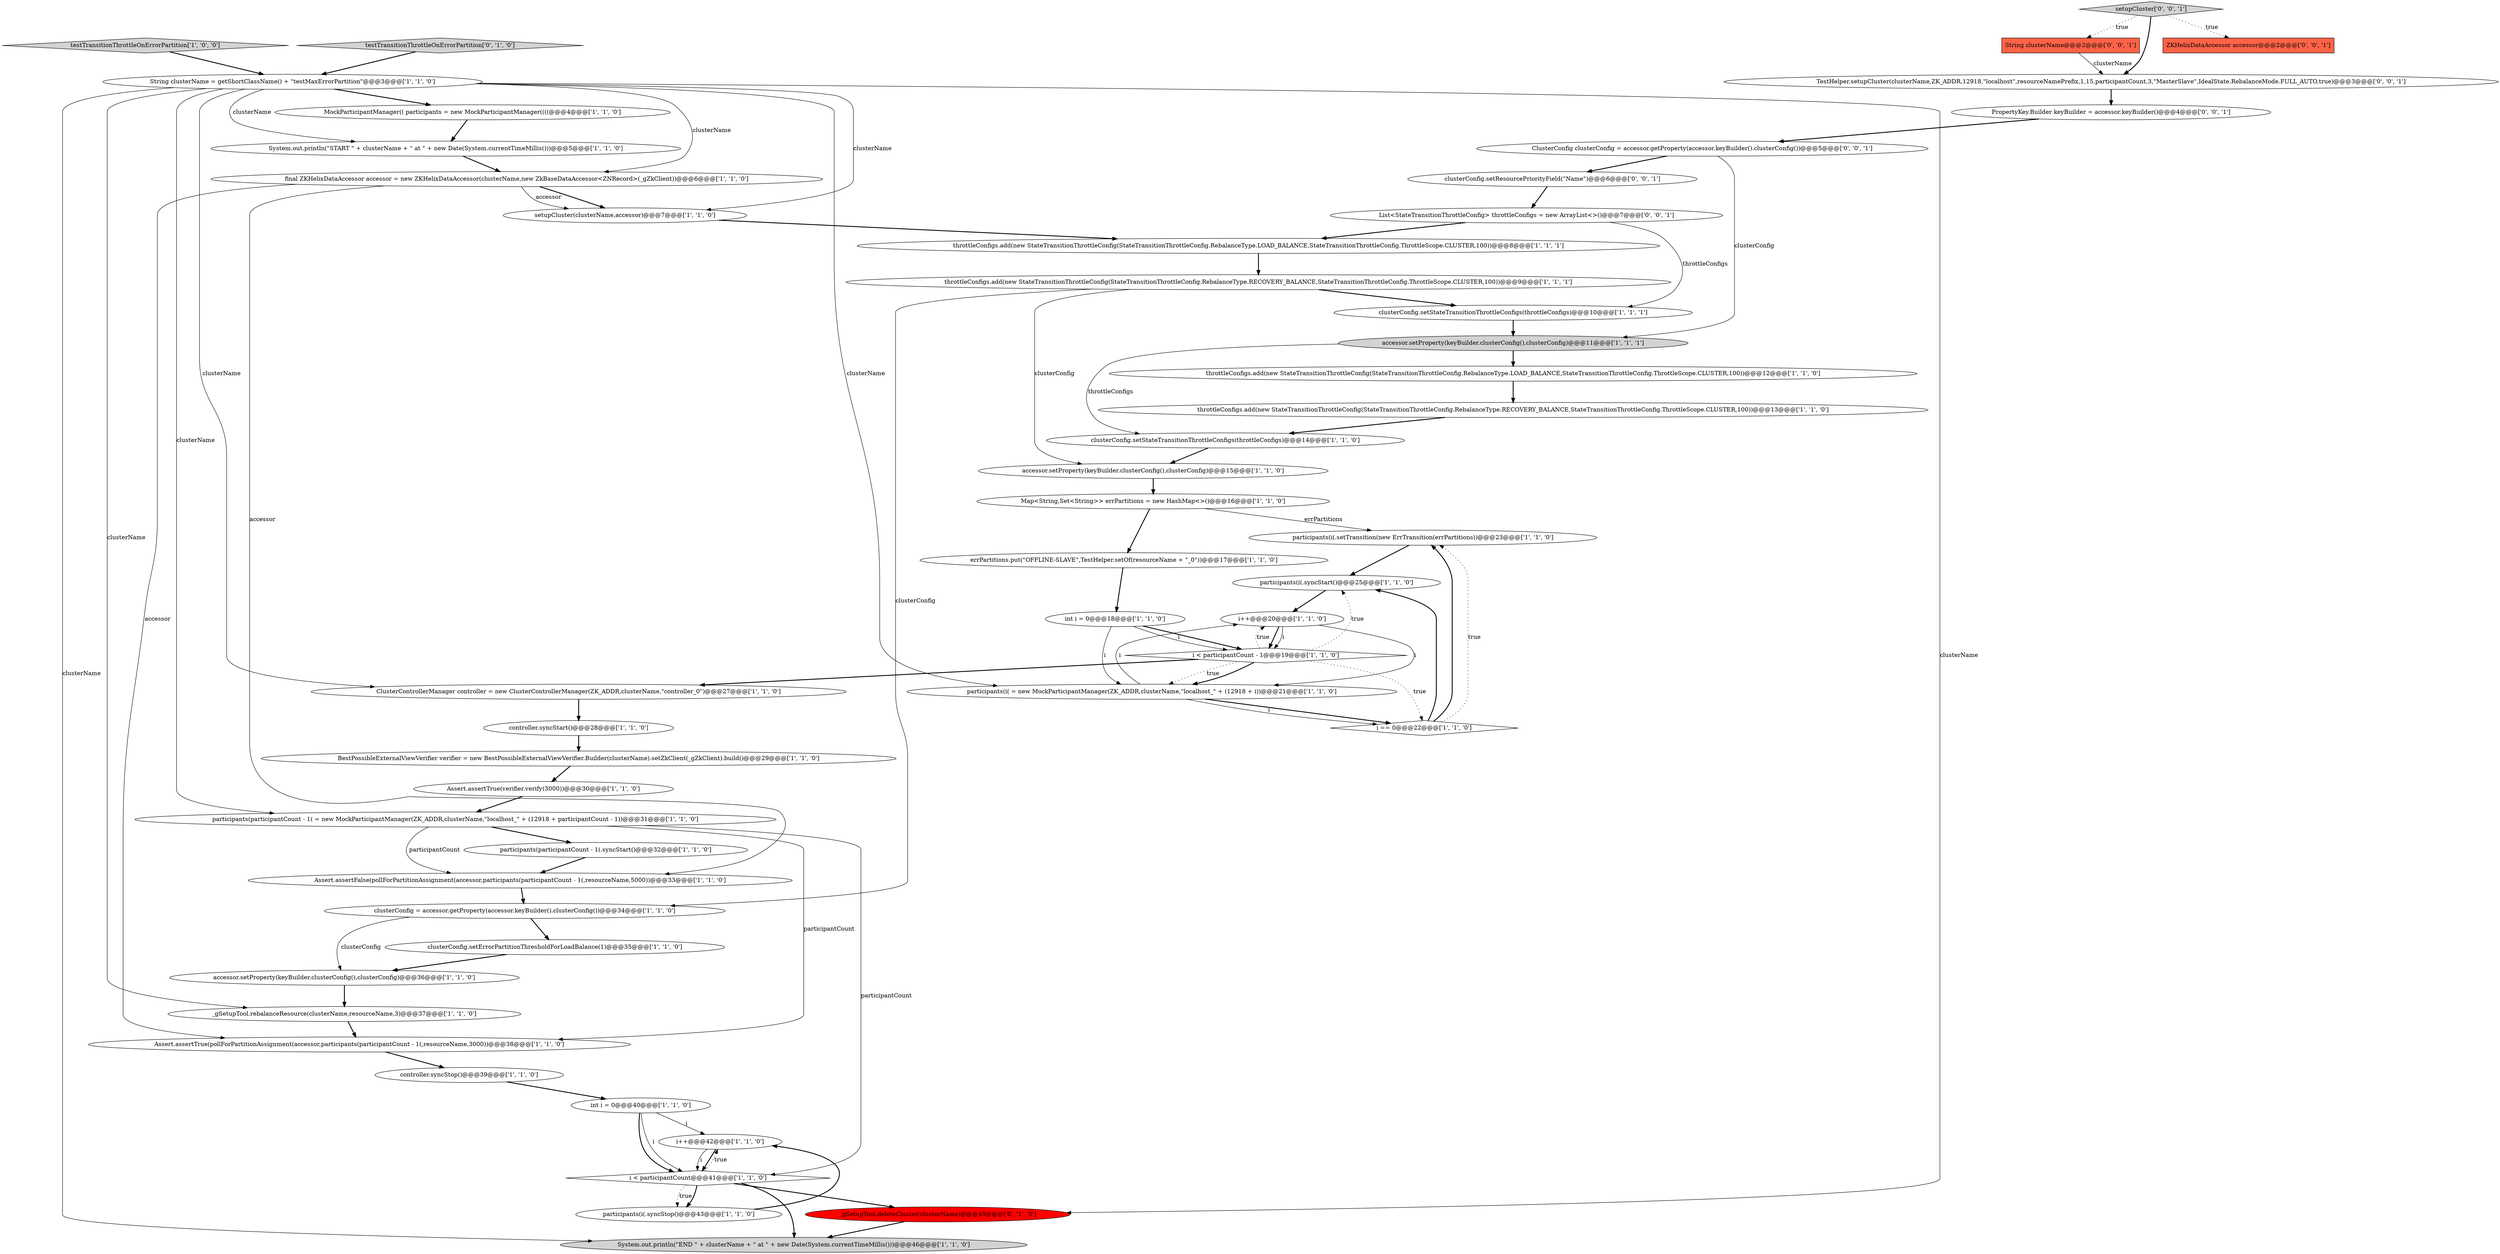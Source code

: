 digraph {
14 [style = filled, label = "setupCluster(clusterName,accessor)@@@7@@@['1', '1', '0']", fillcolor = white, shape = ellipse image = "AAA0AAABBB1BBB"];
43 [style = filled, label = "ClusterConfig clusterConfig = accessor.getProperty(accessor.keyBuilder().clusterConfig())@@@5@@@['0', '0', '1']", fillcolor = white, shape = ellipse image = "AAA0AAABBB3BBB"];
6 [style = filled, label = "testTransitionThrottleOnErrorPartition['1', '0', '0']", fillcolor = lightgray, shape = diamond image = "AAA0AAABBB1BBB"];
34 [style = filled, label = "accessor.setProperty(keyBuilder.clusterConfig(),clusterConfig)@@@15@@@['1', '1', '0']", fillcolor = white, shape = ellipse image = "AAA0AAABBB1BBB"];
40 [style = filled, label = "accessor.setProperty(keyBuilder.clusterConfig(),clusterConfig)@@@36@@@['1', '1', '0']", fillcolor = white, shape = ellipse image = "AAA0AAABBB1BBB"];
31 [style = filled, label = "Map<String,Set<String>> errPartitions = new HashMap<>()@@@16@@@['1', '1', '0']", fillcolor = white, shape = ellipse image = "AAA0AAABBB1BBB"];
19 [style = filled, label = "Assert.assertTrue(verifier.verify(3000))@@@30@@@['1', '1', '0']", fillcolor = white, shape = ellipse image = "AAA0AAABBB1BBB"];
24 [style = filled, label = "Assert.assertTrue(pollForPartitionAssignment(accessor,participants(participantCount - 1(,resourceName,3000))@@@38@@@['1', '1', '0']", fillcolor = white, shape = ellipse image = "AAA0AAABBB1BBB"];
45 [style = filled, label = "String clusterName@@@2@@@['0', '0', '1']", fillcolor = tomato, shape = box image = "AAA0AAABBB3BBB"];
36 [style = filled, label = "int i = 0@@@18@@@['1', '1', '0']", fillcolor = white, shape = ellipse image = "AAA0AAABBB1BBB"];
3 [style = filled, label = "ClusterControllerManager controller = new ClusterControllerManager(ZK_ADDR,clusterName,\"controller_0\")@@@27@@@['1', '1', '0']", fillcolor = white, shape = ellipse image = "AAA0AAABBB1BBB"];
5 [style = filled, label = "participants(i( = new MockParticipantManager(ZK_ADDR,clusterName,\"localhost_\" + (12918 + i))@@@21@@@['1', '1', '0']", fillcolor = white, shape = ellipse image = "AAA0AAABBB1BBB"];
25 [style = filled, label = "final ZKHelixDataAccessor accessor = new ZKHelixDataAccessor(clusterName,new ZkBaseDataAccessor<ZNRecord>(_gZkClient))@@@6@@@['1', '1', '0']", fillcolor = white, shape = ellipse image = "AAA0AAABBB1BBB"];
47 [style = filled, label = "List<StateTransitionThrottleConfig> throttleConfigs = new ArrayList<>()@@@7@@@['0', '0', '1']", fillcolor = white, shape = ellipse image = "AAA0AAABBB3BBB"];
30 [style = filled, label = "BestPossibleExternalViewVerifier verifier = new BestPossibleExternalViewVerifier.Builder(clusterName).setZkClient(_gZkClient).build()@@@29@@@['1', '1', '0']", fillcolor = white, shape = ellipse image = "AAA0AAABBB1BBB"];
50 [style = filled, label = "ZKHelixDataAccessor accessor@@@2@@@['0', '0', '1']", fillcolor = tomato, shape = box image = "AAA0AAABBB3BBB"];
4 [style = filled, label = "participants(participantCount - 1( = new MockParticipantManager(ZK_ADDR,clusterName,\"localhost_\" + (12918 + participantCount - 1))@@@31@@@['1', '1', '0']", fillcolor = white, shape = ellipse image = "AAA0AAABBB1BBB"];
12 [style = filled, label = "i++@@@42@@@['1', '1', '0']", fillcolor = white, shape = ellipse image = "AAA0AAABBB1BBB"];
11 [style = filled, label = "participants(i(.setTransition(new ErrTransition(errPartitions))@@@23@@@['1', '1', '0']", fillcolor = white, shape = ellipse image = "AAA0AAABBB1BBB"];
39 [style = filled, label = "Assert.assertFalse(pollForPartitionAssignment(accessor,participants(participantCount - 1(,resourceName,5000))@@@33@@@['1', '1', '0']", fillcolor = white, shape = ellipse image = "AAA0AAABBB1BBB"];
20 [style = filled, label = "participants(i(.syncStop()@@@43@@@['1', '1', '0']", fillcolor = white, shape = ellipse image = "AAA0AAABBB1BBB"];
37 [style = filled, label = "System.out.println(\"END \" + clusterName + \" at \" + new Date(System.currentTimeMillis()))@@@46@@@['1', '1', '0']", fillcolor = lightgray, shape = ellipse image = "AAA0AAABBB1BBB"];
33 [style = filled, label = "i < participantCount - 1@@@19@@@['1', '1', '0']", fillcolor = white, shape = diamond image = "AAA0AAABBB1BBB"];
32 [style = filled, label = "throttleConfigs.add(new StateTransitionThrottleConfig(StateTransitionThrottleConfig.RebalanceType.LOAD_BALANCE,StateTransitionThrottleConfig.ThrottleScope.CLUSTER,100))@@@12@@@['1', '1', '0']", fillcolor = white, shape = ellipse image = "AAA0AAABBB1BBB"];
27 [style = filled, label = "clusterConfig.setErrorPartitionThresholdForLoadBalance(1)@@@35@@@['1', '1', '0']", fillcolor = white, shape = ellipse image = "AAA0AAABBB1BBB"];
21 [style = filled, label = "MockParticipantManager(( participants = new MockParticipantManager((((@@@4@@@['1', '1', '0']", fillcolor = white, shape = ellipse image = "AAA0AAABBB1BBB"];
49 [style = filled, label = "clusterConfig.setResourcePriorityField(\"Name\")@@@6@@@['0', '0', '1']", fillcolor = white, shape = ellipse image = "AAA0AAABBB3BBB"];
10 [style = filled, label = "accessor.setProperty(keyBuilder.clusterConfig(),clusterConfig)@@@11@@@['1', '1', '1']", fillcolor = lightgray, shape = ellipse image = "AAA0AAABBB1BBB"];
29 [style = filled, label = "i == 0@@@22@@@['1', '1', '0']", fillcolor = white, shape = diamond image = "AAA0AAABBB1BBB"];
7 [style = filled, label = "throttleConfigs.add(new StateTransitionThrottleConfig(StateTransitionThrottleConfig.RebalanceType.RECOVERY_BALANCE,StateTransitionThrottleConfig.ThrottleScope.CLUSTER,100))@@@9@@@['1', '1', '1']", fillcolor = white, shape = ellipse image = "AAA0AAABBB1BBB"];
44 [style = filled, label = "PropertyKey.Builder keyBuilder = accessor.keyBuilder()@@@4@@@['0', '0', '1']", fillcolor = white, shape = ellipse image = "AAA0AAABBB3BBB"];
46 [style = filled, label = "TestHelper.setupCluster(clusterName,ZK_ADDR,12918,\"localhost\",resourceNamePrefix,1,15,participantCount,3,\"MasterSlave\",IdealState.RebalanceMode.FULL_AUTO,true)@@@3@@@['0', '0', '1']", fillcolor = white, shape = ellipse image = "AAA0AAABBB3BBB"];
38 [style = filled, label = "participants(participantCount - 1(.syncStart()@@@32@@@['1', '1', '0']", fillcolor = white, shape = ellipse image = "AAA0AAABBB1BBB"];
16 [style = filled, label = "System.out.println(\"START \" + clusterName + \" at \" + new Date(System.currentTimeMillis()))@@@5@@@['1', '1', '0']", fillcolor = white, shape = ellipse image = "AAA0AAABBB1BBB"];
15 [style = filled, label = "i < participantCount@@@41@@@['1', '1', '0']", fillcolor = white, shape = diamond image = "AAA0AAABBB1BBB"];
0 [style = filled, label = "throttleConfigs.add(new StateTransitionThrottleConfig(StateTransitionThrottleConfig.RebalanceType.RECOVERY_BALANCE,StateTransitionThrottleConfig.ThrottleScope.CLUSTER,100))@@@13@@@['1', '1', '0']", fillcolor = white, shape = ellipse image = "AAA0AAABBB1BBB"];
42 [style = filled, label = "_gSetupTool.deleteCluster(clusterName)@@@45@@@['0', '1', '0']", fillcolor = red, shape = ellipse image = "AAA1AAABBB2BBB"];
48 [style = filled, label = "setupCluster['0', '0', '1']", fillcolor = lightgray, shape = diamond image = "AAA0AAABBB3BBB"];
22 [style = filled, label = "_gSetupTool.rebalanceResource(clusterName,resourceName,3)@@@37@@@['1', '1', '0']", fillcolor = white, shape = ellipse image = "AAA0AAABBB1BBB"];
1 [style = filled, label = "controller.syncStart()@@@28@@@['1', '1', '0']", fillcolor = white, shape = ellipse image = "AAA0AAABBB1BBB"];
17 [style = filled, label = "clusterConfig.setStateTransitionThrottleConfigs(throttleConfigs)@@@14@@@['1', '1', '0']", fillcolor = white, shape = ellipse image = "AAA0AAABBB1BBB"];
41 [style = filled, label = "testTransitionThrottleOnErrorPartition['0', '1', '0']", fillcolor = lightgray, shape = diamond image = "AAA0AAABBB2BBB"];
23 [style = filled, label = "participants(i(.syncStart()@@@25@@@['1', '1', '0']", fillcolor = white, shape = ellipse image = "AAA0AAABBB1BBB"];
18 [style = filled, label = "i++@@@20@@@['1', '1', '0']", fillcolor = white, shape = ellipse image = "AAA0AAABBB1BBB"];
9 [style = filled, label = "String clusterName = getShortClassName() + \"testMaxErrorPartition\"@@@3@@@['1', '1', '0']", fillcolor = white, shape = ellipse image = "AAA0AAABBB1BBB"];
13 [style = filled, label = "int i = 0@@@40@@@['1', '1', '0']", fillcolor = white, shape = ellipse image = "AAA0AAABBB1BBB"];
28 [style = filled, label = "throttleConfigs.add(new StateTransitionThrottleConfig(StateTransitionThrottleConfig.RebalanceType.LOAD_BALANCE,StateTransitionThrottleConfig.ThrottleScope.CLUSTER,100))@@@8@@@['1', '1', '1']", fillcolor = white, shape = ellipse image = "AAA0AAABBB1BBB"];
8 [style = filled, label = "clusterConfig.setStateTransitionThrottleConfigs(throttleConfigs)@@@10@@@['1', '1', '1']", fillcolor = white, shape = ellipse image = "AAA0AAABBB1BBB"];
35 [style = filled, label = "controller.syncStop()@@@39@@@['1', '1', '0']", fillcolor = white, shape = ellipse image = "AAA0AAABBB1BBB"];
26 [style = filled, label = "errPartitions.put(\"OFFLINE-SLAVE\",TestHelper.setOf(resourceName + \"_0\"))@@@17@@@['1', '1', '0']", fillcolor = white, shape = ellipse image = "AAA0AAABBB1BBB"];
2 [style = filled, label = "clusterConfig = accessor.getProperty(accessor.keyBuilder().clusterConfig())@@@34@@@['1', '1', '0']", fillcolor = white, shape = ellipse image = "AAA0AAABBB1BBB"];
4->39 [style = solid, label="participantCount"];
8->10 [style = bold, label=""];
32->0 [style = bold, label=""];
15->20 [style = dotted, label="true"];
41->9 [style = bold, label=""];
14->28 [style = bold, label=""];
10->32 [style = bold, label=""];
25->14 [style = bold, label=""];
1->30 [style = bold, label=""];
7->8 [style = bold, label=""];
36->33 [style = bold, label=""];
38->39 [style = bold, label=""];
7->34 [style = solid, label="clusterConfig"];
9->16 [style = solid, label="clusterName"];
25->14 [style = solid, label="accessor"];
15->20 [style = bold, label=""];
9->21 [style = bold, label=""];
40->22 [style = bold, label=""];
21->16 [style = bold, label=""];
5->29 [style = bold, label=""];
9->42 [style = solid, label="clusterName"];
4->38 [style = bold, label=""];
33->3 [style = bold, label=""];
9->22 [style = solid, label="clusterName"];
25->24 [style = solid, label="accessor"];
0->17 [style = bold, label=""];
47->28 [style = bold, label=""];
9->14 [style = solid, label="clusterName"];
34->31 [style = bold, label=""];
29->23 [style = bold, label=""];
31->11 [style = solid, label="errPartitions"];
13->12 [style = solid, label="i"];
30->19 [style = bold, label=""];
17->34 [style = bold, label=""];
9->3 [style = solid, label="clusterName"];
7->2 [style = solid, label="clusterConfig"];
18->33 [style = solid, label="i"];
13->15 [style = solid, label="i"];
33->18 [style = dotted, label="true"];
2->27 [style = bold, label=""];
15->12 [style = dotted, label="true"];
5->29 [style = solid, label="i"];
13->15 [style = bold, label=""];
29->11 [style = bold, label=""];
45->46 [style = solid, label="clusterName"];
9->25 [style = solid, label="clusterName"];
46->44 [style = bold, label=""];
42->37 [style = bold, label=""];
3->1 [style = bold, label=""];
9->37 [style = solid, label="clusterName"];
12->15 [style = solid, label="i"];
18->33 [style = bold, label=""];
2->40 [style = solid, label="clusterConfig"];
33->5 [style = bold, label=""];
48->45 [style = dotted, label="true"];
48->46 [style = bold, label=""];
18->5 [style = solid, label="i"];
31->26 [style = bold, label=""];
4->15 [style = solid, label="participantCount"];
39->2 [style = bold, label=""];
5->18 [style = solid, label="i"];
33->29 [style = dotted, label="true"];
9->4 [style = solid, label="clusterName"];
15->37 [style = bold, label=""];
23->18 [style = bold, label=""];
36->33 [style = solid, label="i"];
29->11 [style = dotted, label="true"];
4->24 [style = solid, label="participantCount"];
47->8 [style = solid, label="throttleConfigs"];
48->50 [style = dotted, label="true"];
24->35 [style = bold, label=""];
9->5 [style = solid, label="clusterName"];
26->36 [style = bold, label=""];
12->15 [style = bold, label=""];
28->7 [style = bold, label=""];
16->25 [style = bold, label=""];
25->39 [style = solid, label="accessor"];
10->17 [style = solid, label="throttleConfigs"];
44->43 [style = bold, label=""];
49->47 [style = bold, label=""];
33->23 [style = dotted, label="true"];
15->42 [style = bold, label=""];
43->10 [style = solid, label="clusterConfig"];
33->5 [style = dotted, label="true"];
20->12 [style = bold, label=""];
36->5 [style = solid, label="i"];
43->49 [style = bold, label=""];
27->40 [style = bold, label=""];
19->4 [style = bold, label=""];
22->24 [style = bold, label=""];
6->9 [style = bold, label=""];
35->13 [style = bold, label=""];
11->23 [style = bold, label=""];
}
